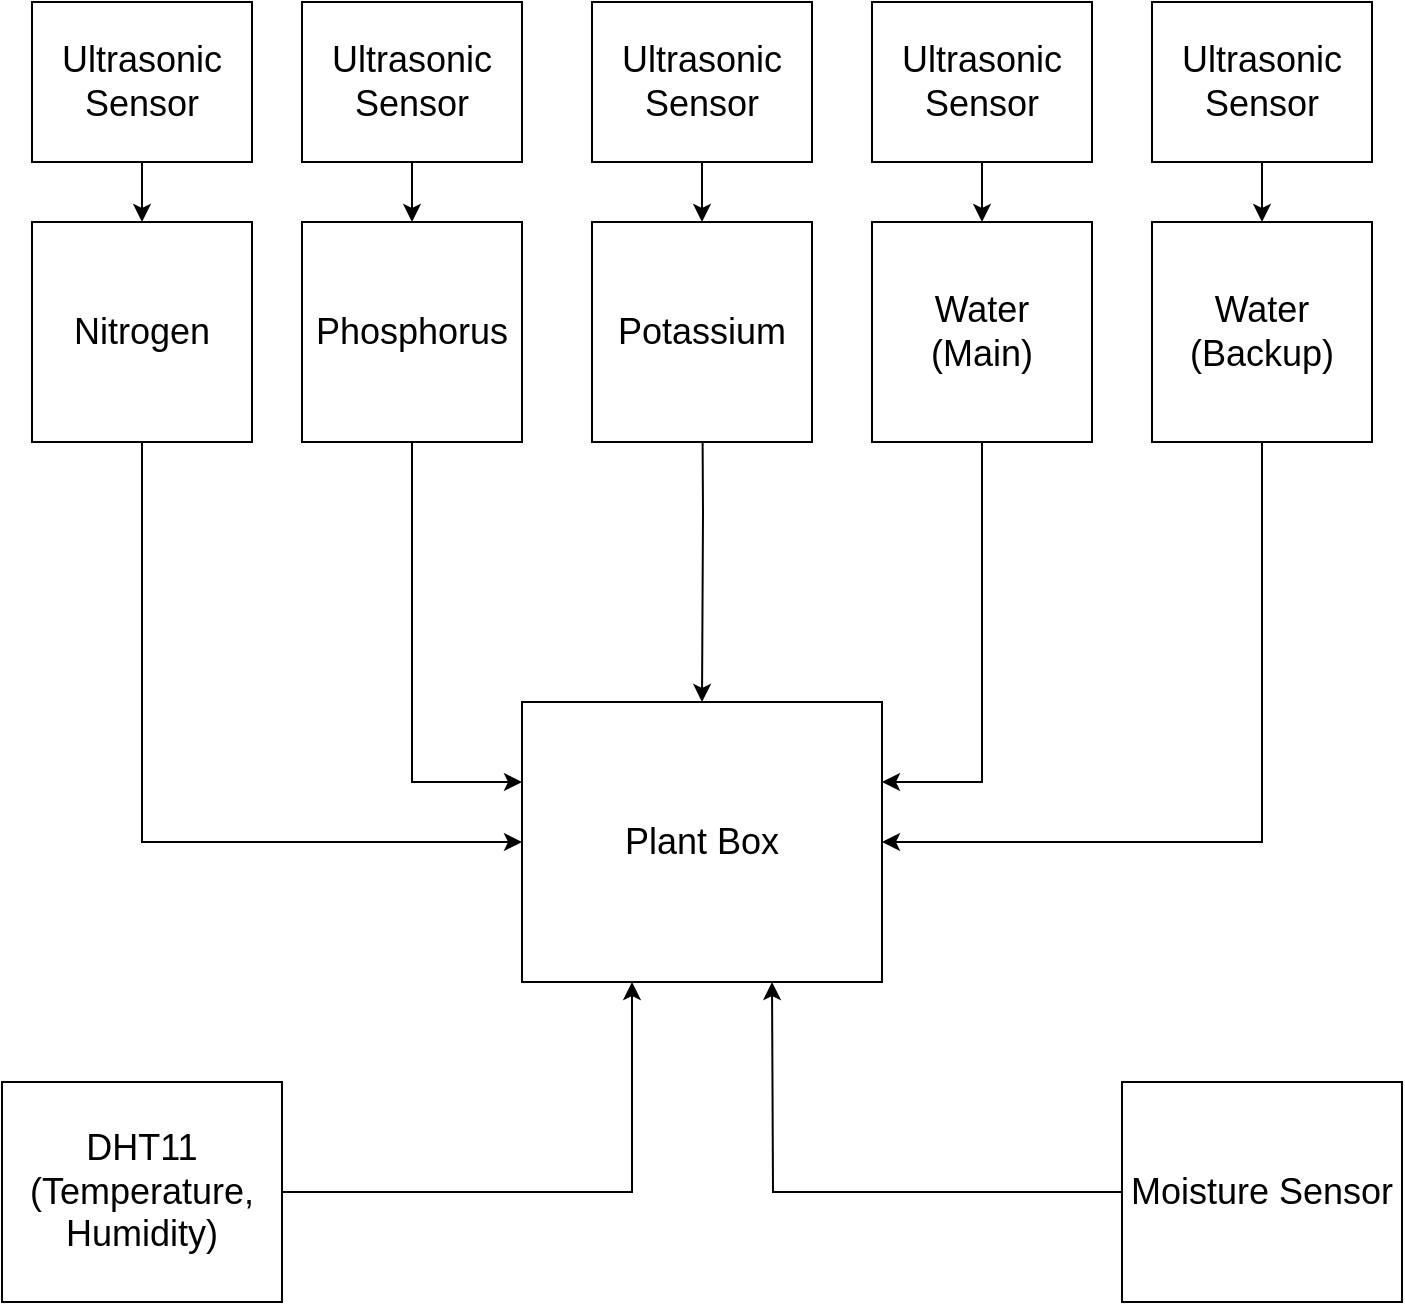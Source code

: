 <mxfile version="15.5.5" type="github">
  <diagram id="w5ddGwVRLNwGeoixs6e9" name="Page-1">
    <mxGraphModel dx="1422" dy="745" grid="1" gridSize="10" guides="1" tooltips="1" connect="1" arrows="1" fold="1" page="1" pageScale="1" pageWidth="850" pageHeight="1100" math="0" shadow="0">
      <root>
        <mxCell id="0" />
        <mxCell id="1" parent="0" />
        <mxCell id="k9r348tsoedcz19YQHqC-1" value="&lt;font style=&quot;font-size: 18px&quot;&gt;Plant Box&lt;/font&gt;" style="rounded=0;whiteSpace=wrap;html=1;" vertex="1" parent="1">
          <mxGeometry x="335" y="420" width="180" height="140" as="geometry" />
        </mxCell>
        <mxCell id="k9r348tsoedcz19YQHqC-7" style="edgeStyle=orthogonalEdgeStyle;rounded=0;orthogonalLoop=1;jettySize=auto;html=1;entryX=0;entryY=0.5;entryDx=0;entryDy=0;fontSize=18;" edge="1" parent="1" target="k9r348tsoedcz19YQHqC-1">
          <mxGeometry relative="1" as="geometry">
            <mxPoint x="145" y="230" as="sourcePoint" />
            <Array as="points">
              <mxPoint x="145" y="490" />
            </Array>
          </mxGeometry>
        </mxCell>
        <mxCell id="k9r348tsoedcz19YQHqC-2" value="Nitrogen" style="rounded=0;whiteSpace=wrap;html=1;fontSize=18;" vertex="1" parent="1">
          <mxGeometry x="90" y="180" width="110" height="110" as="geometry" />
        </mxCell>
        <mxCell id="k9r348tsoedcz19YQHqC-8" style="edgeStyle=orthogonalEdgeStyle;rounded=0;orthogonalLoop=1;jettySize=auto;html=1;fontSize=18;" edge="1" parent="1">
          <mxGeometry relative="1" as="geometry">
            <mxPoint x="280" y="230" as="sourcePoint" />
            <mxPoint x="335" y="460" as="targetPoint" />
            <Array as="points">
              <mxPoint x="280" y="460" />
              <mxPoint x="335" y="460" />
            </Array>
          </mxGeometry>
        </mxCell>
        <mxCell id="k9r348tsoedcz19YQHqC-3" value="Phosphorus" style="rounded=0;whiteSpace=wrap;html=1;fontSize=18;" vertex="1" parent="1">
          <mxGeometry x="225" y="180" width="110" height="110" as="geometry" />
        </mxCell>
        <mxCell id="k9r348tsoedcz19YQHqC-9" style="edgeStyle=orthogonalEdgeStyle;rounded=0;orthogonalLoop=1;jettySize=auto;html=1;fontSize=18;" edge="1" parent="1" target="k9r348tsoedcz19YQHqC-1">
          <mxGeometry relative="1" as="geometry">
            <mxPoint x="425" y="230" as="sourcePoint" />
          </mxGeometry>
        </mxCell>
        <mxCell id="k9r348tsoedcz19YQHqC-4" value="Potassium" style="rounded=0;whiteSpace=wrap;html=1;fontSize=18;" vertex="1" parent="1">
          <mxGeometry x="370" y="180" width="110" height="110" as="geometry" />
        </mxCell>
        <mxCell id="k9r348tsoedcz19YQHqC-11" style="edgeStyle=orthogonalEdgeStyle;rounded=0;orthogonalLoop=1;jettySize=auto;html=1;fontSize=18;" edge="1" parent="1" target="k9r348tsoedcz19YQHqC-1">
          <mxGeometry relative="1" as="geometry">
            <mxPoint x="565" y="230" as="sourcePoint" />
            <Array as="points">
              <mxPoint x="565" y="460" />
            </Array>
          </mxGeometry>
        </mxCell>
        <mxCell id="k9r348tsoedcz19YQHqC-5" value="Water&lt;br&gt;(Main)" style="rounded=0;whiteSpace=wrap;html=1;fontSize=18;" vertex="1" parent="1">
          <mxGeometry x="510" y="180" width="110" height="110" as="geometry" />
        </mxCell>
        <mxCell id="k9r348tsoedcz19YQHqC-10" style="edgeStyle=orthogonalEdgeStyle;rounded=0;orthogonalLoop=1;jettySize=auto;html=1;entryX=1;entryY=0.5;entryDx=0;entryDy=0;fontSize=18;" edge="1" parent="1" target="k9r348tsoedcz19YQHqC-1">
          <mxGeometry relative="1" as="geometry">
            <mxPoint x="705" y="230" as="sourcePoint" />
            <Array as="points">
              <mxPoint x="705" y="490" />
            </Array>
          </mxGeometry>
        </mxCell>
        <mxCell id="k9r348tsoedcz19YQHqC-6" value="Water&lt;br&gt;(Backup)" style="rounded=0;whiteSpace=wrap;html=1;fontSize=18;" vertex="1" parent="1">
          <mxGeometry x="650" y="180" width="110" height="110" as="geometry" />
        </mxCell>
        <mxCell id="k9r348tsoedcz19YQHqC-17" style="edgeStyle=orthogonalEdgeStyle;rounded=0;orthogonalLoop=1;jettySize=auto;html=1;fontSize=18;" edge="1" parent="1" source="k9r348tsoedcz19YQHqC-12" target="k9r348tsoedcz19YQHqC-2">
          <mxGeometry relative="1" as="geometry" />
        </mxCell>
        <mxCell id="k9r348tsoedcz19YQHqC-12" value="Ultrasonic&lt;br&gt;Sensor" style="rounded=0;whiteSpace=wrap;html=1;fontSize=18;" vertex="1" parent="1">
          <mxGeometry x="90" y="70" width="110" height="80" as="geometry" />
        </mxCell>
        <mxCell id="k9r348tsoedcz19YQHqC-18" style="edgeStyle=orthogonalEdgeStyle;rounded=0;orthogonalLoop=1;jettySize=auto;html=1;fontSize=18;" edge="1" parent="1" source="k9r348tsoedcz19YQHqC-13" target="k9r348tsoedcz19YQHqC-3">
          <mxGeometry relative="1" as="geometry" />
        </mxCell>
        <mxCell id="k9r348tsoedcz19YQHqC-13" value="Ultrasonic&lt;br&gt;Sensor" style="rounded=0;whiteSpace=wrap;html=1;fontSize=18;" vertex="1" parent="1">
          <mxGeometry x="225" y="70" width="110" height="80" as="geometry" />
        </mxCell>
        <mxCell id="k9r348tsoedcz19YQHqC-19" style="edgeStyle=orthogonalEdgeStyle;rounded=0;orthogonalLoop=1;jettySize=auto;html=1;fontSize=18;" edge="1" parent="1" source="k9r348tsoedcz19YQHqC-14" target="k9r348tsoedcz19YQHqC-4">
          <mxGeometry relative="1" as="geometry" />
        </mxCell>
        <mxCell id="k9r348tsoedcz19YQHqC-14" value="Ultrasonic&lt;br&gt;Sensor" style="rounded=0;whiteSpace=wrap;html=1;fontSize=18;" vertex="1" parent="1">
          <mxGeometry x="370" y="70" width="110" height="80" as="geometry" />
        </mxCell>
        <mxCell id="k9r348tsoedcz19YQHqC-20" style="edgeStyle=orthogonalEdgeStyle;rounded=0;orthogonalLoop=1;jettySize=auto;html=1;fontSize=18;" edge="1" parent="1" source="k9r348tsoedcz19YQHqC-15" target="k9r348tsoedcz19YQHqC-5">
          <mxGeometry relative="1" as="geometry" />
        </mxCell>
        <mxCell id="k9r348tsoedcz19YQHqC-15" value="Ultrasonic&lt;br&gt;Sensor" style="rounded=0;whiteSpace=wrap;html=1;fontSize=18;" vertex="1" parent="1">
          <mxGeometry x="510" y="70" width="110" height="80" as="geometry" />
        </mxCell>
        <mxCell id="k9r348tsoedcz19YQHqC-21" style="edgeStyle=orthogonalEdgeStyle;rounded=0;orthogonalLoop=1;jettySize=auto;html=1;fontSize=18;" edge="1" parent="1" source="k9r348tsoedcz19YQHqC-16" target="k9r348tsoedcz19YQHqC-6">
          <mxGeometry relative="1" as="geometry" />
        </mxCell>
        <mxCell id="k9r348tsoedcz19YQHqC-16" value="Ultrasonic&lt;br&gt;Sensor" style="rounded=0;whiteSpace=wrap;html=1;fontSize=18;" vertex="1" parent="1">
          <mxGeometry x="650" y="70" width="110" height="80" as="geometry" />
        </mxCell>
        <mxCell id="k9r348tsoedcz19YQHqC-23" style="edgeStyle=orthogonalEdgeStyle;rounded=0;orthogonalLoop=1;jettySize=auto;html=1;fontSize=18;" edge="1" parent="1" source="k9r348tsoedcz19YQHqC-22" target="k9r348tsoedcz19YQHqC-1">
          <mxGeometry relative="1" as="geometry">
            <Array as="points">
              <mxPoint x="390" y="665" />
            </Array>
          </mxGeometry>
        </mxCell>
        <mxCell id="k9r348tsoedcz19YQHqC-22" value="DHT11&lt;br&gt;(Temperature,&lt;br&gt;Humidity)" style="rounded=0;whiteSpace=wrap;html=1;fontSize=18;" vertex="1" parent="1">
          <mxGeometry x="75" y="610" width="140" height="110" as="geometry" />
        </mxCell>
        <mxCell id="k9r348tsoedcz19YQHqC-25" style="edgeStyle=orthogonalEdgeStyle;rounded=0;orthogonalLoop=1;jettySize=auto;html=1;fontSize=18;" edge="1" parent="1" source="k9r348tsoedcz19YQHqC-24">
          <mxGeometry relative="1" as="geometry">
            <mxPoint x="460" y="560" as="targetPoint" />
          </mxGeometry>
        </mxCell>
        <mxCell id="k9r348tsoedcz19YQHqC-24" value="Moisture Sensor" style="rounded=0;whiteSpace=wrap;html=1;fontSize=18;" vertex="1" parent="1">
          <mxGeometry x="635" y="610" width="140" height="110" as="geometry" />
        </mxCell>
      </root>
    </mxGraphModel>
  </diagram>
</mxfile>
